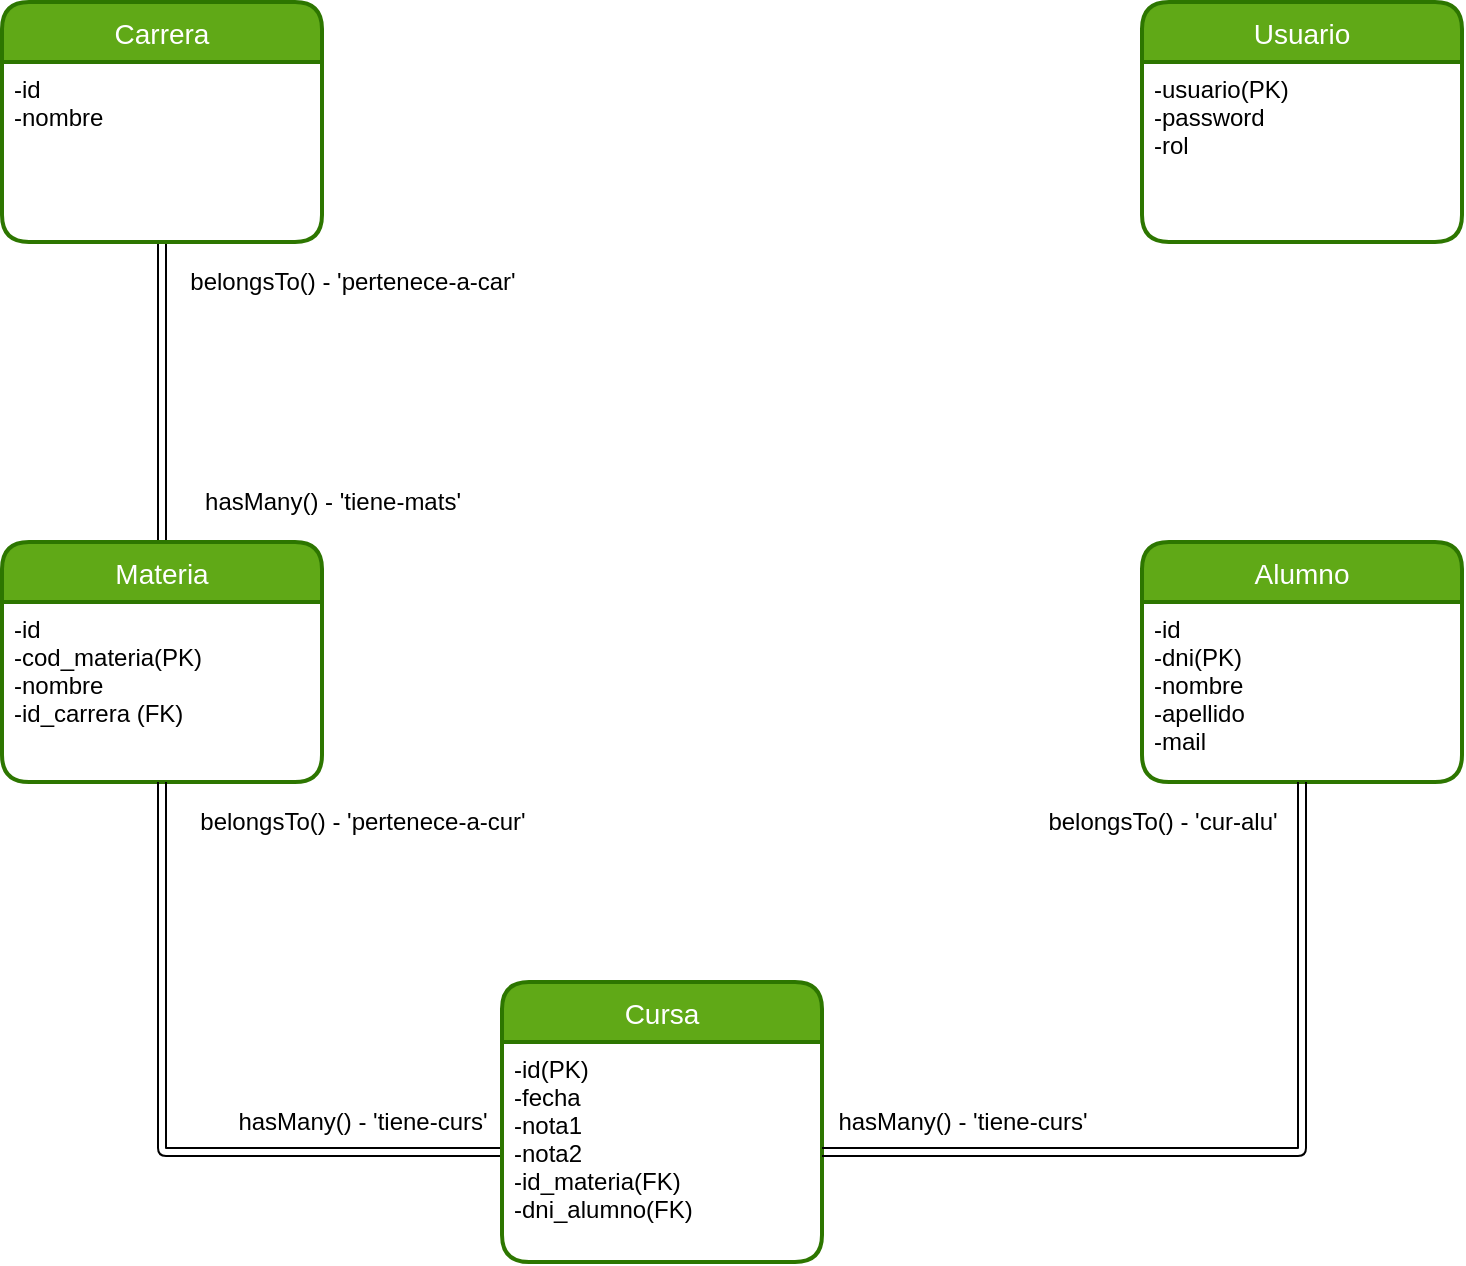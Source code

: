 <mxfile>
    <diagram id="r-e8Xfkd-kcNvf9qeX1_" name="Página-1">
        <mxGraphModel dx="1078" dy="486" grid="1" gridSize="10" guides="1" tooltips="1" connect="1" arrows="1" fold="1" page="1" pageScale="1" pageWidth="827" pageHeight="1169" math="0" shadow="0">
            <root>
                <mxCell id="0"/>
                <mxCell id="1" parent="0"/>
                <mxCell id="7" value="" style="edgeStyle=none;html=1;shape=link;" parent="1" source="2" target="5" edge="1">
                    <mxGeometry relative="1" as="geometry"/>
                </mxCell>
                <mxCell id="2" value="Carrera" style="swimlane;childLayout=stackLayout;horizontal=1;startSize=30;horizontalStack=0;rounded=1;fontSize=14;fontStyle=0;strokeWidth=2;resizeParent=0;resizeLast=1;shadow=0;dashed=0;align=center;fillColor=#60a917;fontColor=#ffffff;strokeColor=#2D7600;gradientColor=none;swimlaneFillColor=default;" parent="1" vertex="1">
                    <mxGeometry x="60" y="140" width="160" height="120" as="geometry"/>
                </mxCell>
                <mxCell id="3" value="-id&#10;-nombre" style="align=left;strokeColor=none;fillColor=none;spacingLeft=4;fontSize=12;verticalAlign=top;resizable=0;rotatable=0;part=1;" parent="2" vertex="1">
                    <mxGeometry y="30" width="160" height="90" as="geometry"/>
                </mxCell>
                <mxCell id="5" value="Materia" style="swimlane;childLayout=stackLayout;horizontal=1;startSize=30;horizontalStack=0;rounded=1;fontSize=14;fontStyle=0;strokeWidth=2;resizeParent=0;resizeLast=1;shadow=0;dashed=0;align=center;fillColor=#60a917;fontColor=#ffffff;strokeColor=#2D7600;swimlaneFillColor=default;" parent="1" vertex="1">
                    <mxGeometry x="60" y="410" width="160" height="120" as="geometry"/>
                </mxCell>
                <mxCell id="6" value="-id&#10;-cod_materia(PK)&#10;-nombre&#10;-id_carrera (FK)" style="align=left;strokeColor=none;fillColor=none;spacingLeft=4;fontSize=12;verticalAlign=top;resizable=0;rotatable=0;part=1;" parent="5" vertex="1">
                    <mxGeometry y="30" width="160" height="90" as="geometry"/>
                </mxCell>
                <mxCell id="12" value="Alumno" style="swimlane;childLayout=stackLayout;horizontal=1;startSize=30;horizontalStack=0;rounded=1;fontSize=14;fontStyle=0;strokeWidth=2;resizeParent=0;resizeLast=1;shadow=0;dashed=0;align=center;fillColor=#60a917;fontColor=#ffffff;strokeColor=#2D7600;swimlaneFillColor=default;" parent="1" vertex="1">
                    <mxGeometry x="630" y="410" width="160" height="120" as="geometry"/>
                </mxCell>
                <mxCell id="13" value="-id&#10;-dni(PK)&#10;-nombre&#10;-apellido&#10;-mail" style="align=left;strokeColor=none;fillColor=none;spacingLeft=4;fontSize=12;verticalAlign=top;resizable=0;rotatable=0;part=1;" parent="12" vertex="1">
                    <mxGeometry y="30" width="160" height="90" as="geometry"/>
                </mxCell>
                <mxCell id="19" style="edgeStyle=none;html=1;exitX=0;exitY=0.5;exitDx=0;exitDy=0;strokeColor=default;shape=link;" parent="1" source="16" target="6" edge="1">
                    <mxGeometry relative="1" as="geometry">
                        <Array as="points">
                            <mxPoint x="140" y="715"/>
                        </Array>
                    </mxGeometry>
                </mxCell>
                <mxCell id="15" value="Cursa" style="swimlane;childLayout=stackLayout;horizontal=1;startSize=30;horizontalStack=0;rounded=1;fontSize=14;fontStyle=0;strokeWidth=2;resizeParent=0;resizeLast=1;shadow=0;dashed=0;align=center;fillColor=#60a917;fontColor=#ffffff;strokeColor=#2D7600;swimlaneFillColor=default;" parent="1" vertex="1">
                    <mxGeometry x="310" y="630" width="160" height="140" as="geometry"/>
                </mxCell>
                <mxCell id="16" value="-id(PK)&#10;-fecha&#10;-nota1&#10;-nota2&#10;-id_materia(FK)&#10;-dni_alumno(FK)" style="align=left;strokeColor=none;fillColor=none;spacingLeft=4;fontSize=12;verticalAlign=top;resizable=0;rotatable=0;part=1;" parent="15" vertex="1">
                    <mxGeometry y="30" width="160" height="110" as="geometry"/>
                </mxCell>
                <mxCell id="20" value="hasMany() - 'tiene-mats'" style="text;html=1;resizable=0;autosize=1;align=center;verticalAlign=middle;points=[];fillColor=none;strokeColor=none;rounded=0;rotation=0;" parent="1" vertex="1">
                    <mxGeometry x="155" y="380" width="140" height="20" as="geometry"/>
                </mxCell>
                <mxCell id="21" value="belongsTo() - 'pertenece-a-car'" style="text;html=1;resizable=0;autosize=1;align=center;verticalAlign=middle;points=[];fillColor=none;strokeColor=none;rounded=0;rotation=0;" parent="1" vertex="1">
                    <mxGeometry x="145" y="270" width="180" height="20" as="geometry"/>
                </mxCell>
                <mxCell id="22" value="belongsTo() - 'pertenece-a-cur'" style="text;html=1;resizable=0;autosize=1;align=center;verticalAlign=middle;points=[];fillColor=none;strokeColor=none;rounded=0;" parent="1" vertex="1">
                    <mxGeometry x="150" y="540" width="180" height="20" as="geometry"/>
                </mxCell>
                <mxCell id="23" value="hasMany() - 'tiene-curs'" style="text;html=1;resizable=0;autosize=1;align=center;verticalAlign=middle;points=[];fillColor=none;strokeColor=none;rounded=0;" parent="1" vertex="1">
                    <mxGeometry x="170" y="690" width="140" height="20" as="geometry"/>
                </mxCell>
                <mxCell id="25" value="belongsTo() - 'cur-alu'" style="text;html=1;resizable=0;autosize=1;align=center;verticalAlign=middle;points=[];fillColor=none;strokeColor=none;rounded=0;rotation=0;" parent="1" vertex="1">
                    <mxGeometry x="550" y="540" width="180" height="20" as="geometry"/>
                </mxCell>
                <mxCell id="24" value="hasMany() - 'tiene-curs'" style="text;html=1;resizable=0;autosize=1;align=center;verticalAlign=middle;points=[];fillColor=none;strokeColor=none;rounded=0;rotation=0;" parent="1" vertex="1">
                    <mxGeometry x="470" y="690" width="140" height="20" as="geometry"/>
                </mxCell>
                <mxCell id="27" value="" style="edgeStyle=none;html=1;shape=link;endArrow=none;entryX=1;entryY=0.5;entryDx=0;entryDy=0;" parent="1" source="12" target="16" edge="1">
                    <mxGeometry relative="1" as="geometry">
                        <mxPoint x="710" y="530" as="sourcePoint"/>
                        <mxPoint x="470" y="700" as="targetPoint"/>
                        <Array as="points">
                            <mxPoint x="710" y="715"/>
                        </Array>
                    </mxGeometry>
                </mxCell>
                <mxCell id="28" value="Usuario" style="swimlane;childLayout=stackLayout;horizontal=1;startSize=30;horizontalStack=0;rounded=1;fontSize=14;fontStyle=0;strokeWidth=2;resizeParent=0;resizeLast=1;shadow=0;dashed=0;align=center;fillColor=#60a917;fontColor=#ffffff;strokeColor=#2D7600;gradientColor=none;swimlaneFillColor=default;" vertex="1" parent="1">
                    <mxGeometry x="630" y="140" width="160" height="120" as="geometry"/>
                </mxCell>
                <mxCell id="29" value="-usuario(PK)&#10;-password&#10;-rol" style="align=left;strokeColor=none;fillColor=none;spacingLeft=4;fontSize=12;verticalAlign=top;resizable=0;rotatable=0;part=1;" vertex="1" parent="28">
                    <mxGeometry y="30" width="160" height="90" as="geometry"/>
                </mxCell>
            </root>
        </mxGraphModel>
    </diagram>
</mxfile>